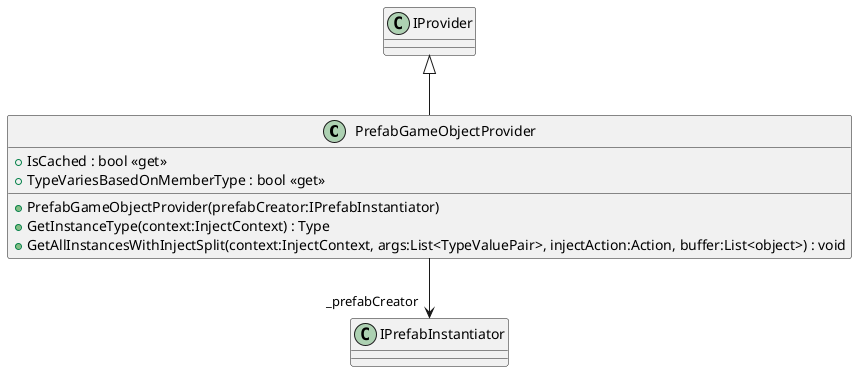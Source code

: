 @startuml
class PrefabGameObjectProvider {
    + PrefabGameObjectProvider(prefabCreator:IPrefabInstantiator)
    + IsCached : bool <<get>>
    + TypeVariesBasedOnMemberType : bool <<get>>
    + GetInstanceType(context:InjectContext) : Type
    + GetAllInstancesWithInjectSplit(context:InjectContext, args:List<TypeValuePair>, injectAction:Action, buffer:List<object>) : void
}
IProvider <|-- PrefabGameObjectProvider
PrefabGameObjectProvider --> "_prefabCreator" IPrefabInstantiator
@enduml
